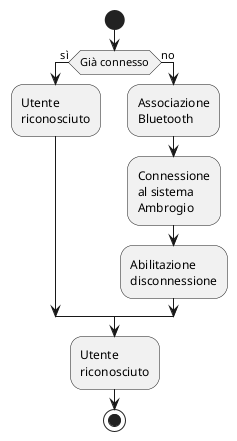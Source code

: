 @startuml

'Requisiti
'1.1.	Prima connessione dell’utente
'1.2.	Riconoscimento dell’utente nel tempo

skinparam ConditionEndStyle hline
start
if (Già connesso) then (sì)
:Utente\nriconosciuto;
else (no)
:Associazione\nBluetooth;
:Connessione\nal sistema\nAmbrogio;
:Abilitazione\ndisconnessione;
Endif
:Utente\nriconosciuto;
stop
@enduml